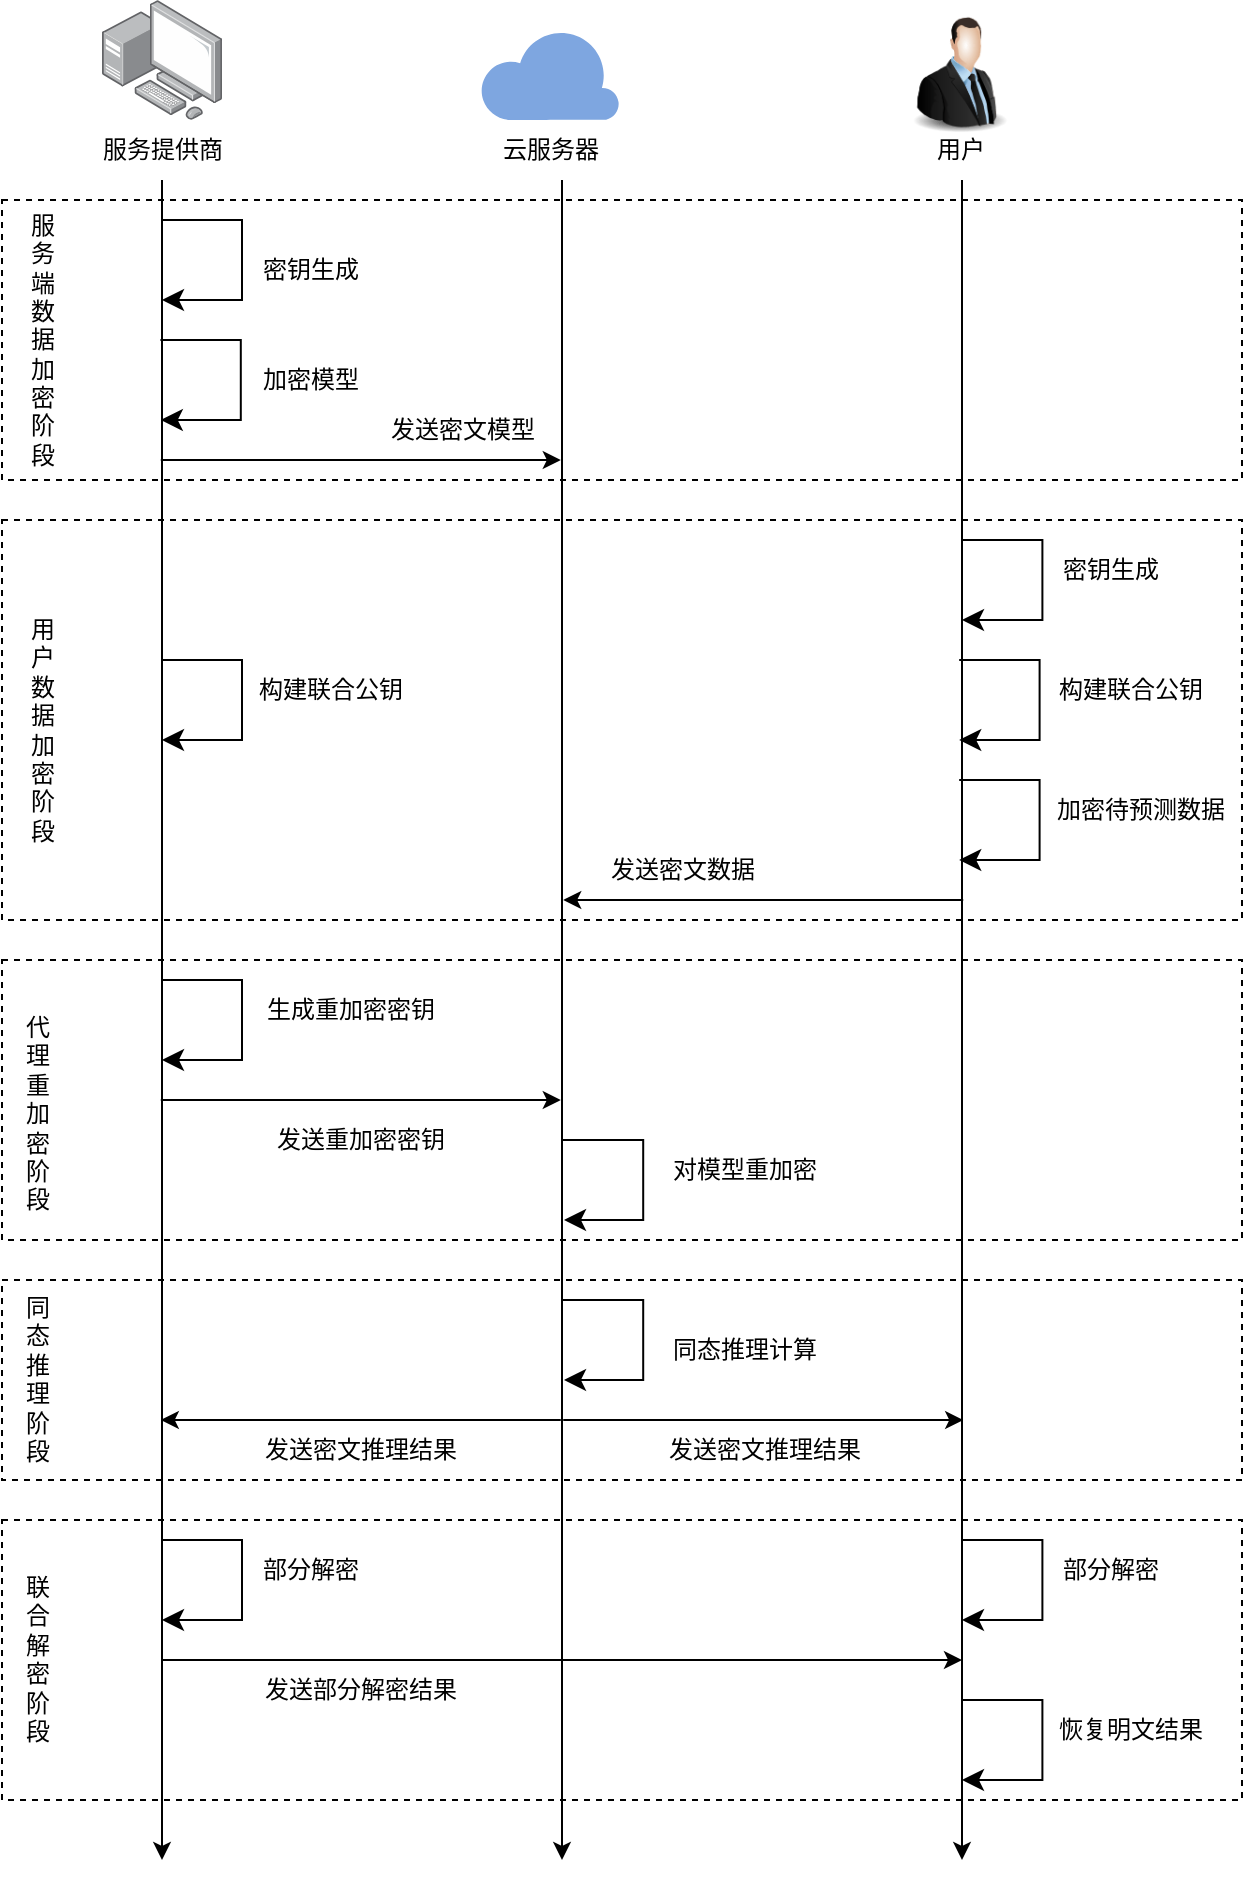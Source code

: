 <mxfile version="21.1.1" type="github">
  <diagram name="Page-1" id="0783ab3e-0a74-02c8-0abd-f7b4e66b4bec">
    <mxGraphModel dx="897" dy="576" grid="1" gridSize="10" guides="1" tooltips="1" connect="1" arrows="1" fold="1" page="0" pageScale="1" pageWidth="850" pageHeight="1100" background="none" math="0" shadow="0">
      <root>
        <mxCell id="0" />
        <mxCell id="1" parent="0" />
        <mxCell id="6eeUF1nFgF9wZcy9RrWe-5" value="" style="rounded=0;whiteSpace=wrap;html=1;dashed=1;fillColor=none;" vertex="1" parent="1">
          <mxGeometry y="390" width="620" height="200" as="geometry" />
        </mxCell>
        <mxCell id="6eeUF1nFgF9wZcy9RrWe-2" value="" style="rounded=0;whiteSpace=wrap;html=1;dashed=1;fillColor=none;" vertex="1" parent="1">
          <mxGeometry y="230" width="620" height="140" as="geometry" />
        </mxCell>
        <mxCell id="6eeUF1nFgF9wZcy9RrWe-11" value="" style="rounded=0;whiteSpace=wrap;html=1;dashed=1;fillColor=none;" vertex="1" parent="1">
          <mxGeometry y="890" width="620" height="140" as="geometry" />
        </mxCell>
        <mxCell id="6eeUF1nFgF9wZcy9RrWe-10" value="" style="rounded=0;whiteSpace=wrap;html=1;dashed=1;fillColor=none;" vertex="1" parent="1">
          <mxGeometry y="770" width="620" height="100" as="geometry" />
        </mxCell>
        <mxCell id="6eeUF1nFgF9wZcy9RrWe-7" value="" style="rounded=0;whiteSpace=wrap;html=1;dashed=1;fillColor=none;" vertex="1" parent="1">
          <mxGeometry y="610" width="620" height="140" as="geometry" />
        </mxCell>
        <mxCell id="P2ULtPyCxcWZZ4vpyr7f-1" value="" style="image;html=1;image=img/lib/clip_art/people/Suit_Man_128x128.png" parent="1" vertex="1">
          <mxGeometry x="448.8" y="137" width="60" height="60" as="geometry" />
        </mxCell>
        <mxCell id="P2ULtPyCxcWZZ4vpyr7f-2" value="用户" style="text;html=1;align=center;verticalAlign=middle;resizable=0;points=[];autosize=1;strokeColor=none;fillColor=none;" parent="1" vertex="1">
          <mxGeometry x="453.8" y="190" width="50" height="30" as="geometry" />
        </mxCell>
        <mxCell id="P2ULtPyCxcWZZ4vpyr7f-3" value="" style="image;points=[];aspect=fixed;html=1;align=center;shadow=0;dashed=0;image=img/lib/allied_telesis/computer_and_terminals/Personal_Computer_with_Server.svg;" parent="1" vertex="1">
          <mxGeometry x="50" y="130" width="60" height="60" as="geometry" />
        </mxCell>
        <mxCell id="P2ULtPyCxcWZZ4vpyr7f-4" value="服务提供商" style="text;html=1;align=center;verticalAlign=middle;resizable=0;points=[];autosize=1;strokeColor=none;fillColor=none;" parent="1" vertex="1">
          <mxGeometry x="40" y="190" width="80" height="30" as="geometry" />
        </mxCell>
        <mxCell id="P2ULtPyCxcWZZ4vpyr7f-6" value="" style="verticalLabelPosition=bottom;html=1;verticalAlign=top;align=center;strokeColor=none;fillColor=#7EA6E0;shape=mxgraph.azure.cloud;" parent="1" vertex="1">
          <mxGeometry x="238.8" y="144" width="70" height="46" as="geometry" />
        </mxCell>
        <mxCell id="P2ULtPyCxcWZZ4vpyr7f-8" value="云服务器" style="text;html=1;align=center;verticalAlign=middle;resizable=0;points=[];autosize=1;strokeColor=none;fillColor=none;" parent="1" vertex="1">
          <mxGeometry x="238.8" y="190" width="70" height="30" as="geometry" />
        </mxCell>
        <mxCell id="P2ULtPyCxcWZZ4vpyr7f-9" value="" style="endArrow=classic;html=1;rounded=0;" parent="1" edge="1">
          <mxGeometry width="50" height="50" relative="1" as="geometry">
            <mxPoint x="80" y="220" as="sourcePoint" />
            <mxPoint x="80" y="1060" as="targetPoint" />
          </mxGeometry>
        </mxCell>
        <mxCell id="P2ULtPyCxcWZZ4vpyr7f-10" value="" style="endArrow=classic;html=1;rounded=0;" parent="1" edge="1">
          <mxGeometry width="50" height="50" relative="1" as="geometry">
            <mxPoint x="280" y="220" as="sourcePoint" />
            <mxPoint x="280" y="1060" as="targetPoint" />
          </mxGeometry>
        </mxCell>
        <mxCell id="P2ULtPyCxcWZZ4vpyr7f-11" value="" style="endArrow=classic;html=1;rounded=0;" parent="1" edge="1">
          <mxGeometry width="50" height="50" relative="1" as="geometry">
            <mxPoint x="480" y="220" as="sourcePoint" />
            <mxPoint x="480" y="1060" as="targetPoint" />
          </mxGeometry>
        </mxCell>
        <mxCell id="P2ULtPyCxcWZZ4vpyr7f-14" value="" style="edgeStyle=elbowEdgeStyle;elbow=horizontal;endArrow=classic;html=1;curved=0;rounded=0;endSize=8;startSize=8;" parent="1" edge="1">
          <mxGeometry width="50" height="50" relative="1" as="geometry">
            <mxPoint x="79.8" y="240" as="sourcePoint" />
            <mxPoint x="80" y="280" as="targetPoint" />
            <Array as="points">
              <mxPoint x="120.0" y="270" />
            </Array>
          </mxGeometry>
        </mxCell>
        <mxCell id="P2ULtPyCxcWZZ4vpyr7f-15" value="密钥生成" style="text;html=1;align=center;verticalAlign=middle;resizable=0;points=[];autosize=1;strokeColor=none;fillColor=none;" parent="1" vertex="1">
          <mxGeometry x="119.4" y="250" width="70" height="30" as="geometry" />
        </mxCell>
        <mxCell id="P2ULtPyCxcWZZ4vpyr7f-16" value="" style="edgeStyle=elbowEdgeStyle;elbow=horizontal;endArrow=classic;html=1;curved=0;rounded=0;endSize=8;startSize=8;" parent="1" edge="1">
          <mxGeometry width="50" height="50" relative="1" as="geometry">
            <mxPoint x="79.2" y="300" as="sourcePoint" />
            <mxPoint x="79.4" y="340" as="targetPoint" />
            <Array as="points">
              <mxPoint x="119.4" y="330" />
            </Array>
          </mxGeometry>
        </mxCell>
        <mxCell id="P2ULtPyCxcWZZ4vpyr7f-17" value="加密模型" style="text;html=1;align=center;verticalAlign=middle;resizable=0;points=[];autosize=1;strokeColor=none;fillColor=none;" parent="1" vertex="1">
          <mxGeometry x="119.4" y="305" width="70" height="30" as="geometry" />
        </mxCell>
        <mxCell id="P2ULtPyCxcWZZ4vpyr7f-18" value="" style="endArrow=classic;html=1;rounded=0;" parent="1" edge="1">
          <mxGeometry width="50" height="50" relative="1" as="geometry">
            <mxPoint x="79.4" y="360" as="sourcePoint" />
            <mxPoint x="279.4" y="360" as="targetPoint" />
          </mxGeometry>
        </mxCell>
        <mxCell id="P2ULtPyCxcWZZ4vpyr7f-19" value="发送密文模型" style="text;html=1;align=center;verticalAlign=middle;resizable=0;points=[];autosize=1;strokeColor=none;fillColor=none;" parent="1" vertex="1">
          <mxGeometry x="180" y="330" width="100" height="30" as="geometry" />
        </mxCell>
        <mxCell id="P2ULtPyCxcWZZ4vpyr7f-21" value="" style="edgeStyle=elbowEdgeStyle;elbow=horizontal;endArrow=classic;html=1;curved=0;rounded=0;endSize=8;startSize=8;" parent="1" edge="1">
          <mxGeometry width="50" height="50" relative="1" as="geometry">
            <mxPoint x="79.8" y="460" as="sourcePoint" />
            <mxPoint x="80" y="500" as="targetPoint" />
            <Array as="points">
              <mxPoint x="120.0" y="490" />
            </Array>
          </mxGeometry>
        </mxCell>
        <mxCell id="P2ULtPyCxcWZZ4vpyr7f-22" value="" style="edgeStyle=elbowEdgeStyle;elbow=horizontal;endArrow=classic;html=1;curved=0;rounded=0;endSize=8;startSize=8;" parent="1" edge="1">
          <mxGeometry width="50" height="50" relative="1" as="geometry">
            <mxPoint x="478.6" y="460" as="sourcePoint" />
            <mxPoint x="478.6" y="500" as="targetPoint" />
            <Array as="points">
              <mxPoint x="518.8" y="490" />
            </Array>
          </mxGeometry>
        </mxCell>
        <mxCell id="P2ULtPyCxcWZZ4vpyr7f-23" value="构建联合公钥" style="text;html=1;align=center;verticalAlign=middle;resizable=0;points=[];autosize=1;strokeColor=none;fillColor=none;" parent="1" vertex="1">
          <mxGeometry x="114.4" y="460" width="100" height="30" as="geometry" />
        </mxCell>
        <mxCell id="P2ULtPyCxcWZZ4vpyr7f-24" value="构建联合公钥" style="text;html=1;align=center;verticalAlign=middle;resizable=0;points=[];autosize=1;strokeColor=none;fillColor=none;" parent="1" vertex="1">
          <mxGeometry x="513.8" y="460" width="100" height="30" as="geometry" />
        </mxCell>
        <mxCell id="P2ULtPyCxcWZZ4vpyr7f-26" value="" style="edgeStyle=elbowEdgeStyle;elbow=horizontal;endArrow=classic;html=1;curved=0;rounded=0;endSize=8;startSize=8;" parent="1" edge="1">
          <mxGeometry width="50" height="50" relative="1" as="geometry">
            <mxPoint x="480" y="400" as="sourcePoint" />
            <mxPoint x="480" y="440" as="targetPoint" />
            <Array as="points">
              <mxPoint x="520.2" y="430" />
            </Array>
          </mxGeometry>
        </mxCell>
        <mxCell id="P2ULtPyCxcWZZ4vpyr7f-27" value="密钥生成" style="text;html=1;align=center;verticalAlign=middle;resizable=0;points=[];autosize=1;strokeColor=none;fillColor=none;" parent="1" vertex="1">
          <mxGeometry x="518.8" y="400" width="70" height="30" as="geometry" />
        </mxCell>
        <mxCell id="P2ULtPyCxcWZZ4vpyr7f-30" value="" style="edgeStyle=elbowEdgeStyle;elbow=horizontal;endArrow=classic;html=1;curved=0;rounded=0;endSize=8;startSize=8;" parent="1" edge="1">
          <mxGeometry width="50" height="50" relative="1" as="geometry">
            <mxPoint x="478.6" y="520" as="sourcePoint" />
            <mxPoint x="478.6" y="560" as="targetPoint" />
            <Array as="points">
              <mxPoint x="518.8" y="550" />
            </Array>
          </mxGeometry>
        </mxCell>
        <mxCell id="P2ULtPyCxcWZZ4vpyr7f-31" value="加密待预测数据" style="text;html=1;align=center;verticalAlign=middle;resizable=0;points=[];autosize=1;strokeColor=none;fillColor=none;" parent="1" vertex="1">
          <mxGeometry x="513.8" y="520" width="110" height="30" as="geometry" />
        </mxCell>
        <mxCell id="P2ULtPyCxcWZZ4vpyr7f-32" value="" style="endArrow=classic;html=1;rounded=0;" parent="1" edge="1">
          <mxGeometry width="50" height="50" relative="1" as="geometry">
            <mxPoint x="480.6" y="580" as="sourcePoint" />
            <mxPoint x="280.6" y="580" as="targetPoint" />
          </mxGeometry>
        </mxCell>
        <mxCell id="P2ULtPyCxcWZZ4vpyr7f-33" value="发送密文数据" style="text;html=1;align=center;verticalAlign=middle;resizable=0;points=[];autosize=1;strokeColor=none;fillColor=none;" parent="1" vertex="1">
          <mxGeometry x="290" y="550" width="100" height="30" as="geometry" />
        </mxCell>
        <mxCell id="P2ULtPyCxcWZZ4vpyr7f-34" value="" style="edgeStyle=elbowEdgeStyle;elbow=horizontal;endArrow=classic;html=1;curved=0;rounded=0;endSize=8;startSize=8;" parent="1" edge="1">
          <mxGeometry width="50" height="50" relative="1" as="geometry">
            <mxPoint x="79.8" y="620" as="sourcePoint" />
            <mxPoint x="80" y="660" as="targetPoint" />
            <Array as="points">
              <mxPoint x="120" y="650" />
            </Array>
          </mxGeometry>
        </mxCell>
        <mxCell id="P2ULtPyCxcWZZ4vpyr7f-35" value="生成重加密密钥" style="text;html=1;align=center;verticalAlign=middle;resizable=0;points=[];autosize=1;strokeColor=none;fillColor=none;" parent="1" vertex="1">
          <mxGeometry x="118.8" y="620" width="110" height="30" as="geometry" />
        </mxCell>
        <mxCell id="P2ULtPyCxcWZZ4vpyr7f-36" value="" style="endArrow=classic;html=1;rounded=0;" parent="1" edge="1">
          <mxGeometry width="50" height="50" relative="1" as="geometry">
            <mxPoint x="79.4" y="680" as="sourcePoint" />
            <mxPoint x="279.4" y="680" as="targetPoint" />
          </mxGeometry>
        </mxCell>
        <mxCell id="P2ULtPyCxcWZZ4vpyr7f-37" value="发送重加密密钥" style="text;html=1;align=center;verticalAlign=middle;resizable=0;points=[];autosize=1;strokeColor=none;fillColor=none;" parent="1" vertex="1">
          <mxGeometry x="123.8" y="685" width="110" height="30" as="geometry" />
        </mxCell>
        <mxCell id="P2ULtPyCxcWZZ4vpyr7f-38" value="" style="edgeStyle=elbowEdgeStyle;elbow=horizontal;endArrow=classic;html=1;curved=0;rounded=0;endSize=8;startSize=8;" parent="1" edge="1">
          <mxGeometry width="50" height="50" relative="1" as="geometry">
            <mxPoint x="280.4" y="700" as="sourcePoint" />
            <mxPoint x="281" y="740" as="targetPoint" />
            <Array as="points">
              <mxPoint x="320.6" y="730" />
            </Array>
          </mxGeometry>
        </mxCell>
        <mxCell id="P2ULtPyCxcWZZ4vpyr7f-39" value="对模型重加密" style="text;html=1;align=center;verticalAlign=middle;resizable=0;points=[];autosize=1;strokeColor=none;fillColor=none;" parent="1" vertex="1">
          <mxGeometry x="320.6" y="700" width="100" height="30" as="geometry" />
        </mxCell>
        <mxCell id="P2ULtPyCxcWZZ4vpyr7f-40" value="" style="edgeStyle=elbowEdgeStyle;elbow=horizontal;endArrow=classic;html=1;curved=0;rounded=0;endSize=8;startSize=8;" parent="1" edge="1">
          <mxGeometry width="50" height="50" relative="1" as="geometry">
            <mxPoint x="280.4" y="780" as="sourcePoint" />
            <mxPoint x="281" y="820" as="targetPoint" />
            <Array as="points">
              <mxPoint x="320.6" y="810" />
            </Array>
          </mxGeometry>
        </mxCell>
        <mxCell id="P2ULtPyCxcWZZ4vpyr7f-41" value="同态推理计算" style="text;html=1;align=center;verticalAlign=middle;resizable=0;points=[];autosize=1;strokeColor=none;fillColor=none;" parent="1" vertex="1">
          <mxGeometry x="320.6" y="790" width="100" height="30" as="geometry" />
        </mxCell>
        <mxCell id="P2ULtPyCxcWZZ4vpyr7f-42" value="" style="endArrow=classic;html=1;rounded=0;" parent="1" edge="1">
          <mxGeometry width="50" height="50" relative="1" as="geometry">
            <mxPoint x="280.6" y="840" as="sourcePoint" />
            <mxPoint x="480.6" y="840" as="targetPoint" />
          </mxGeometry>
        </mxCell>
        <mxCell id="P2ULtPyCxcWZZ4vpyr7f-43" value="" style="endArrow=classic;html=1;rounded=0;" parent="1" edge="1">
          <mxGeometry width="50" height="50" relative="1" as="geometry">
            <mxPoint x="279.4" y="840" as="sourcePoint" />
            <mxPoint x="79.4" y="840" as="targetPoint" />
          </mxGeometry>
        </mxCell>
        <mxCell id="P2ULtPyCxcWZZ4vpyr7f-44" value="发送密文推理结果" style="text;html=1;align=center;verticalAlign=middle;resizable=0;points=[];autosize=1;strokeColor=none;fillColor=none;" parent="1" vertex="1">
          <mxGeometry x="118.8" y="840" width="120" height="30" as="geometry" />
        </mxCell>
        <mxCell id="P2ULtPyCxcWZZ4vpyr7f-45" value="发送密文推理结果" style="text;html=1;align=center;verticalAlign=middle;resizable=0;points=[];autosize=1;strokeColor=none;fillColor=none;" parent="1" vertex="1">
          <mxGeometry x="320.6" y="840" width="120" height="30" as="geometry" />
        </mxCell>
        <mxCell id="P2ULtPyCxcWZZ4vpyr7f-46" value="" style="edgeStyle=elbowEdgeStyle;elbow=horizontal;endArrow=classic;html=1;curved=0;rounded=0;endSize=8;startSize=8;" parent="1" edge="1">
          <mxGeometry width="50" height="50" relative="1" as="geometry">
            <mxPoint x="79.8" y="900" as="sourcePoint" />
            <mxPoint x="80" y="940" as="targetPoint" />
            <Array as="points">
              <mxPoint x="120" y="930" />
            </Array>
          </mxGeometry>
        </mxCell>
        <mxCell id="P2ULtPyCxcWZZ4vpyr7f-47" value="部分解密" style="text;html=1;align=center;verticalAlign=middle;resizable=0;points=[];autosize=1;strokeColor=none;fillColor=none;" parent="1" vertex="1">
          <mxGeometry x="118.8" y="900" width="70" height="30" as="geometry" />
        </mxCell>
        <mxCell id="P2ULtPyCxcWZZ4vpyr7f-50" value="" style="edgeStyle=elbowEdgeStyle;elbow=horizontal;endArrow=classic;html=1;curved=0;rounded=0;endSize=8;startSize=8;" parent="1" edge="1">
          <mxGeometry width="50" height="50" relative="1" as="geometry">
            <mxPoint x="480" y="900" as="sourcePoint" />
            <mxPoint x="480" y="940" as="targetPoint" />
            <Array as="points">
              <mxPoint x="520.2" y="930" />
            </Array>
          </mxGeometry>
        </mxCell>
        <mxCell id="P2ULtPyCxcWZZ4vpyr7f-51" value="部分解密" style="text;html=1;align=center;verticalAlign=middle;resizable=0;points=[];autosize=1;strokeColor=none;fillColor=none;" parent="1" vertex="1">
          <mxGeometry x="518.8" y="900" width="70" height="30" as="geometry" />
        </mxCell>
        <mxCell id="P2ULtPyCxcWZZ4vpyr7f-52" value="" style="endArrow=classic;html=1;rounded=0;elbow=vertical;" parent="1" edge="1">
          <mxGeometry width="50" height="50" relative="1" as="geometry">
            <mxPoint x="80" y="960" as="sourcePoint" />
            <mxPoint x="480" y="960" as="targetPoint" />
          </mxGeometry>
        </mxCell>
        <mxCell id="P2ULtPyCxcWZZ4vpyr7f-53" value="发送部分解密结果" style="text;html=1;align=center;verticalAlign=middle;resizable=0;points=[];autosize=1;strokeColor=none;fillColor=none;" parent="1" vertex="1">
          <mxGeometry x="118.8" y="960" width="120" height="30" as="geometry" />
        </mxCell>
        <mxCell id="P2ULtPyCxcWZZ4vpyr7f-54" value="" style="edgeStyle=elbowEdgeStyle;elbow=horizontal;endArrow=classic;html=1;curved=0;rounded=0;endSize=8;startSize=8;" parent="1" edge="1">
          <mxGeometry width="50" height="50" relative="1" as="geometry">
            <mxPoint x="480" y="980" as="sourcePoint" />
            <mxPoint x="480" y="1020" as="targetPoint" />
            <Array as="points">
              <mxPoint x="520.2" y="1010" />
            </Array>
          </mxGeometry>
        </mxCell>
        <mxCell id="P2ULtPyCxcWZZ4vpyr7f-55" value="恢复明文结果" style="text;html=1;align=center;verticalAlign=middle;resizable=0;points=[];autosize=1;strokeColor=none;fillColor=none;" parent="1" vertex="1">
          <mxGeometry x="513.8" y="980" width="100" height="30" as="geometry" />
        </mxCell>
        <mxCell id="6eeUF1nFgF9wZcy9RrWe-3" value="服&lt;br&gt;务&lt;br&gt;端&lt;br&gt;数&lt;br&gt;据&lt;br&gt;加&lt;br&gt;密&lt;br&gt;阶&lt;br&gt;段" style="text;html=1;align=center;verticalAlign=middle;resizable=0;points=[];autosize=1;strokeColor=none;fillColor=none;" vertex="1" parent="1">
          <mxGeometry y="230" width="40" height="140" as="geometry" />
        </mxCell>
        <mxCell id="6eeUF1nFgF9wZcy9RrWe-6" value="用&lt;br&gt;户&lt;br&gt;数&lt;br&gt;据&lt;br&gt;加&lt;br&gt;密&lt;br&gt;阶&lt;br&gt;段" style="text;html=1;align=center;verticalAlign=middle;resizable=0;points=[];autosize=1;strokeColor=none;fillColor=none;" vertex="1" parent="1">
          <mxGeometry y="430" width="40" height="130" as="geometry" />
        </mxCell>
        <mxCell id="6eeUF1nFgF9wZcy9RrWe-9" value="&lt;span style=&quot;color: rgb(0, 0, 0); font-family: Helvetica; font-size: 12px; font-style: normal; font-variant-ligatures: normal; font-variant-caps: normal; font-weight: 400; letter-spacing: normal; orphans: 2; text-align: center; text-indent: 0px; text-transform: none; widows: 2; word-spacing: 0px; -webkit-text-stroke-width: 0px; background-color: rgb(255, 255, 255); text-decoration-thickness: initial; text-decoration-style: initial; text-decoration-color: initial; float: none; display: inline !important;&quot;&gt;代&lt;/span&gt;&lt;br style=&quot;border-color: var(--border-color); color: rgb(0, 0, 0); font-family: Helvetica; font-size: 12px; font-style: normal; font-variant-ligatures: normal; font-variant-caps: normal; font-weight: 400; letter-spacing: normal; orphans: 2; text-align: center; text-indent: 0px; text-transform: none; widows: 2; word-spacing: 0px; -webkit-text-stroke-width: 0px; background-color: rgb(255, 255, 255); text-decoration-thickness: initial; text-decoration-style: initial; text-decoration-color: initial;&quot;&gt;&lt;span style=&quot;color: rgb(0, 0, 0); font-family: Helvetica; font-size: 12px; font-style: normal; font-variant-ligatures: normal; font-variant-caps: normal; font-weight: 400; letter-spacing: normal; orphans: 2; text-align: center; text-indent: 0px; text-transform: none; widows: 2; word-spacing: 0px; -webkit-text-stroke-width: 0px; background-color: rgb(255, 255, 255); text-decoration-thickness: initial; text-decoration-style: initial; text-decoration-color: initial; float: none; display: inline !important;&quot;&gt;理&lt;/span&gt;&lt;br style=&quot;border-color: var(--border-color); color: rgb(0, 0, 0); font-family: Helvetica; font-size: 12px; font-style: normal; font-variant-ligatures: normal; font-variant-caps: normal; font-weight: 400; letter-spacing: normal; orphans: 2; text-align: center; text-indent: 0px; text-transform: none; widows: 2; word-spacing: 0px; -webkit-text-stroke-width: 0px; background-color: rgb(255, 255, 255); text-decoration-thickness: initial; text-decoration-style: initial; text-decoration-color: initial;&quot;&gt;&lt;span style=&quot;color: rgb(0, 0, 0); font-family: Helvetica; font-size: 12px; font-style: normal; font-variant-ligatures: normal; font-variant-caps: normal; font-weight: 400; letter-spacing: normal; orphans: 2; text-align: center; text-indent: 0px; text-transform: none; widows: 2; word-spacing: 0px; -webkit-text-stroke-width: 0px; background-color: rgb(255, 255, 255); text-decoration-thickness: initial; text-decoration-style: initial; text-decoration-color: initial; float: none; display: inline !important;&quot;&gt;重&lt;/span&gt;&lt;br style=&quot;border-color: var(--border-color); color: rgb(0, 0, 0); font-family: Helvetica; font-size: 12px; font-style: normal; font-variant-ligatures: normal; font-variant-caps: normal; font-weight: 400; letter-spacing: normal; orphans: 2; text-align: center; text-indent: 0px; text-transform: none; widows: 2; word-spacing: 0px; -webkit-text-stroke-width: 0px; background-color: rgb(255, 255, 255); text-decoration-thickness: initial; text-decoration-style: initial; text-decoration-color: initial;&quot;&gt;&lt;span style=&quot;color: rgb(0, 0, 0); font-family: Helvetica; font-size: 12px; font-style: normal; font-variant-ligatures: normal; font-variant-caps: normal; font-weight: 400; letter-spacing: normal; orphans: 2; text-align: center; text-indent: 0px; text-transform: none; widows: 2; word-spacing: 0px; -webkit-text-stroke-width: 0px; background-color: rgb(255, 255, 255); text-decoration-thickness: initial; text-decoration-style: initial; text-decoration-color: initial; float: none; display: inline !important;&quot;&gt;加&lt;/span&gt;&lt;br style=&quot;border-color: var(--border-color); color: rgb(0, 0, 0); font-family: Helvetica; font-size: 12px; font-style: normal; font-variant-ligatures: normal; font-variant-caps: normal; font-weight: 400; letter-spacing: normal; orphans: 2; text-align: center; text-indent: 0px; text-transform: none; widows: 2; word-spacing: 0px; -webkit-text-stroke-width: 0px; background-color: rgb(255, 255, 255); text-decoration-thickness: initial; text-decoration-style: initial; text-decoration-color: initial;&quot;&gt;&lt;span style=&quot;color: rgb(0, 0, 0); font-family: Helvetica; font-size: 12px; font-style: normal; font-variant-ligatures: normal; font-variant-caps: normal; font-weight: 400; letter-spacing: normal; orphans: 2; text-align: center; text-indent: 0px; text-transform: none; widows: 2; word-spacing: 0px; -webkit-text-stroke-width: 0px; background-color: rgb(255, 255, 255); text-decoration-thickness: initial; text-decoration-style: initial; text-decoration-color: initial; float: none; display: inline !important;&quot;&gt;密&lt;/span&gt;&lt;br style=&quot;border-color: var(--border-color); color: rgb(0, 0, 0); font-family: Helvetica; font-size: 12px; font-style: normal; font-variant-ligatures: normal; font-variant-caps: normal; font-weight: 400; letter-spacing: normal; orphans: 2; text-align: center; text-indent: 0px; text-transform: none; widows: 2; word-spacing: 0px; -webkit-text-stroke-width: 0px; background-color: rgb(255, 255, 255); text-decoration-thickness: initial; text-decoration-style: initial; text-decoration-color: initial;&quot;&gt;&lt;span style=&quot;color: rgb(0, 0, 0); font-family: Helvetica; font-size: 12px; font-style: normal; font-variant-ligatures: normal; font-variant-caps: normal; font-weight: 400; letter-spacing: normal; orphans: 2; text-align: center; text-indent: 0px; text-transform: none; widows: 2; word-spacing: 0px; -webkit-text-stroke-width: 0px; background-color: rgb(255, 255, 255); text-decoration-thickness: initial; text-decoration-style: initial; text-decoration-color: initial; float: none; display: inline !important;&quot;&gt;阶&lt;/span&gt;&lt;br style=&quot;border-color: var(--border-color); color: rgb(0, 0, 0); font-family: Helvetica; font-size: 12px; font-style: normal; font-variant-ligatures: normal; font-variant-caps: normal; font-weight: 400; letter-spacing: normal; orphans: 2; text-align: center; text-indent: 0px; text-transform: none; widows: 2; word-spacing: 0px; -webkit-text-stroke-width: 0px; background-color: rgb(255, 255, 255); text-decoration-thickness: initial; text-decoration-style: initial; text-decoration-color: initial;&quot;&gt;&lt;span style=&quot;color: rgb(0, 0, 0); font-family: Helvetica; font-size: 12px; font-style: normal; font-variant-ligatures: normal; font-variant-caps: normal; font-weight: 400; letter-spacing: normal; orphans: 2; text-align: center; text-indent: 0px; text-transform: none; widows: 2; word-spacing: 0px; -webkit-text-stroke-width: 0px; background-color: rgb(255, 255, 255); text-decoration-thickness: initial; text-decoration-style: initial; text-decoration-color: initial; float: none; display: inline !important;&quot;&gt;段&lt;/span&gt;" style="text;whiteSpace=wrap;html=1;" vertex="1" parent="1">
          <mxGeometry x="10" y="630" width="50" height="120" as="geometry" />
        </mxCell>
        <mxCell id="6eeUF1nFgF9wZcy9RrWe-12" value="&lt;div style=&quot;text-align: center;&quot;&gt;&lt;span style=&quot;background-color: initial;&quot;&gt;同&lt;/span&gt;&lt;/div&gt;&lt;div style=&quot;text-align: center;&quot;&gt;&lt;span style=&quot;background-color: initial;&quot;&gt;态&lt;/span&gt;&lt;/div&gt;&lt;div style=&quot;text-align: center;&quot;&gt;&lt;span style=&quot;background-color: initial;&quot;&gt;推&lt;/span&gt;&lt;/div&gt;&lt;div style=&quot;text-align: center;&quot;&gt;&lt;span style=&quot;background-color: initial;&quot;&gt;理&lt;/span&gt;&lt;/div&gt;&lt;div style=&quot;text-align: center;&quot;&gt;&lt;span style=&quot;background-color: initial;&quot;&gt;阶&lt;/span&gt;&lt;/div&gt;&lt;div style=&quot;text-align: center;&quot;&gt;&lt;span style=&quot;background-color: initial;&quot;&gt;段&lt;/span&gt;&lt;/div&gt;" style="text;whiteSpace=wrap;html=1;" vertex="1" parent="1">
          <mxGeometry x="10" y="770" width="50" height="120" as="geometry" />
        </mxCell>
        <mxCell id="6eeUF1nFgF9wZcy9RrWe-13" value="&lt;div style=&quot;text-align: center;&quot;&gt;联&lt;/div&gt;&lt;div style=&quot;text-align: center;&quot;&gt;合&lt;/div&gt;&lt;div style=&quot;text-align: center;&quot;&gt;解&lt;/div&gt;&lt;div style=&quot;text-align: center;&quot;&gt;密&lt;/div&gt;&lt;div style=&quot;text-align: center;&quot;&gt;阶&lt;/div&gt;&lt;div style=&quot;text-align: center;&quot;&gt;段&lt;/div&gt;" style="text;whiteSpace=wrap;html=1;" vertex="1" parent="1">
          <mxGeometry x="10" y="910" width="50" height="120" as="geometry" />
        </mxCell>
      </root>
    </mxGraphModel>
  </diagram>
</mxfile>
